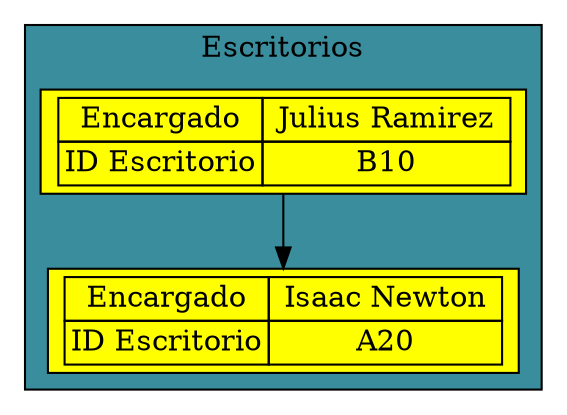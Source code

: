 
        digraph L{
        node [shape=box fillcolor="#FFEDBB" style = filled]

        subgraph cluster_p{
            label="Escritorios"
            bgcolor = "#398D9C"
        Columna1[label=<<TABLE  BORDER="0" CELLBORDER="1" CELLSPACING="0"> 
            <TR>
            <TD  > Encargado </TD> <TD> Isaac Newton </TD>

            </TR>

            <TR>
            

            <TD>ID Escritorio</TD>
            <TD>A20</TD>
            </TR>
            
            

            </TABLE>>,group=1, fillcolor=yellow]; Columna2[label=<<TABLE  BORDER="0" CELLBORDER="1" CELLSPACING="0"> 
            <TR>
            <TD  > Encargado </TD> <TD> Julius Ramirez </TD>

            </TR>

            <TR>
            

            <TD>ID Escritorio</TD>
            <TD>B10</TD>
            </TR>
            
            

            </TABLE>>,group=1, fillcolor=yellow]; Columna2-> Columna1; 
        }
        }
        